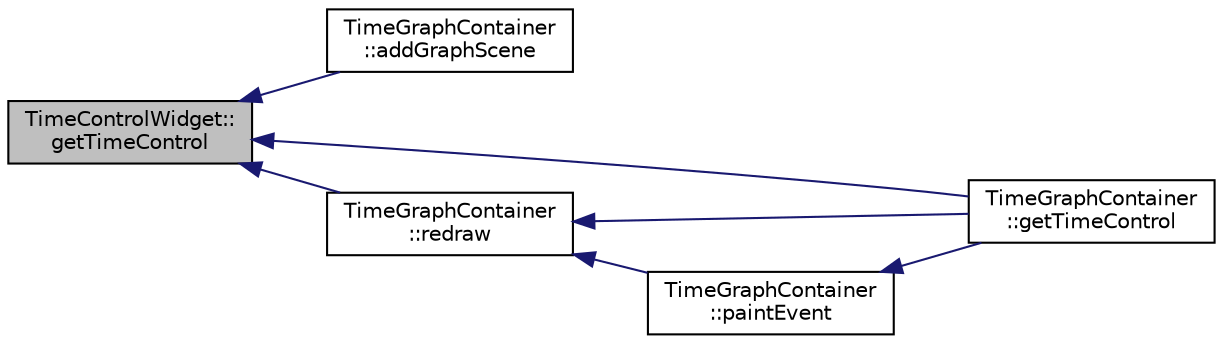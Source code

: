 digraph "TimeControlWidget::getTimeControl"
{
 // INTERACTIVE_SVG=YES
  edge [fontname="Helvetica",fontsize="10",labelfontname="Helvetica",labelfontsize="10"];
  node [fontname="Helvetica",fontsize="10",shape=record];
  rankdir="LR";
  Node1 [label="TimeControlWidget::\lgetTimeControl",height=0.2,width=0.4,color="black", fillcolor="grey75", style="filled", fontcolor="black"];
  Node1 -> Node2 [dir="back",color="midnightblue",fontsize="10",style="solid",fontname="Helvetica"];
  Node2 [label="TimeGraphContainer\l::addGraphScene",height=0.2,width=0.4,color="black", fillcolor="white", style="filled",URL="$dd/d73/class_time_graph_container.html#a33301380b0e6e269831b373c231214ab"];
  Node1 -> Node3 [dir="back",color="midnightblue",fontsize="10",style="solid",fontname="Helvetica"];
  Node3 [label="TimeGraphContainer\l::getTimeControl",height=0.2,width=0.4,color="black", fillcolor="white", style="filled",URL="$dd/d73/class_time_graph_container.html#ad6edfa2365cd2207b53d53f04af0fef0"];
  Node1 -> Node4 [dir="back",color="midnightblue",fontsize="10",style="solid",fontname="Helvetica"];
  Node4 [label="TimeGraphContainer\l::redraw",height=0.2,width=0.4,color="black", fillcolor="white", style="filled",URL="$dd/d73/class_time_graph_container.html#a0b46c9b5cc1b0834b4663b7f297c212a"];
  Node4 -> Node5 [dir="back",color="midnightblue",fontsize="10",style="solid",fontname="Helvetica"];
  Node5 [label="TimeGraphContainer\l::paintEvent",height=0.2,width=0.4,color="black", fillcolor="white", style="filled",URL="$dd/d73/class_time_graph_container.html#a614be0d3367ca7b2c3cd22c819455990"];
  Node5 -> Node3 [dir="back",color="midnightblue",fontsize="10",style="solid",fontname="Helvetica"];
  Node4 -> Node3 [dir="back",color="midnightblue",fontsize="10",style="solid",fontname="Helvetica"];
}
